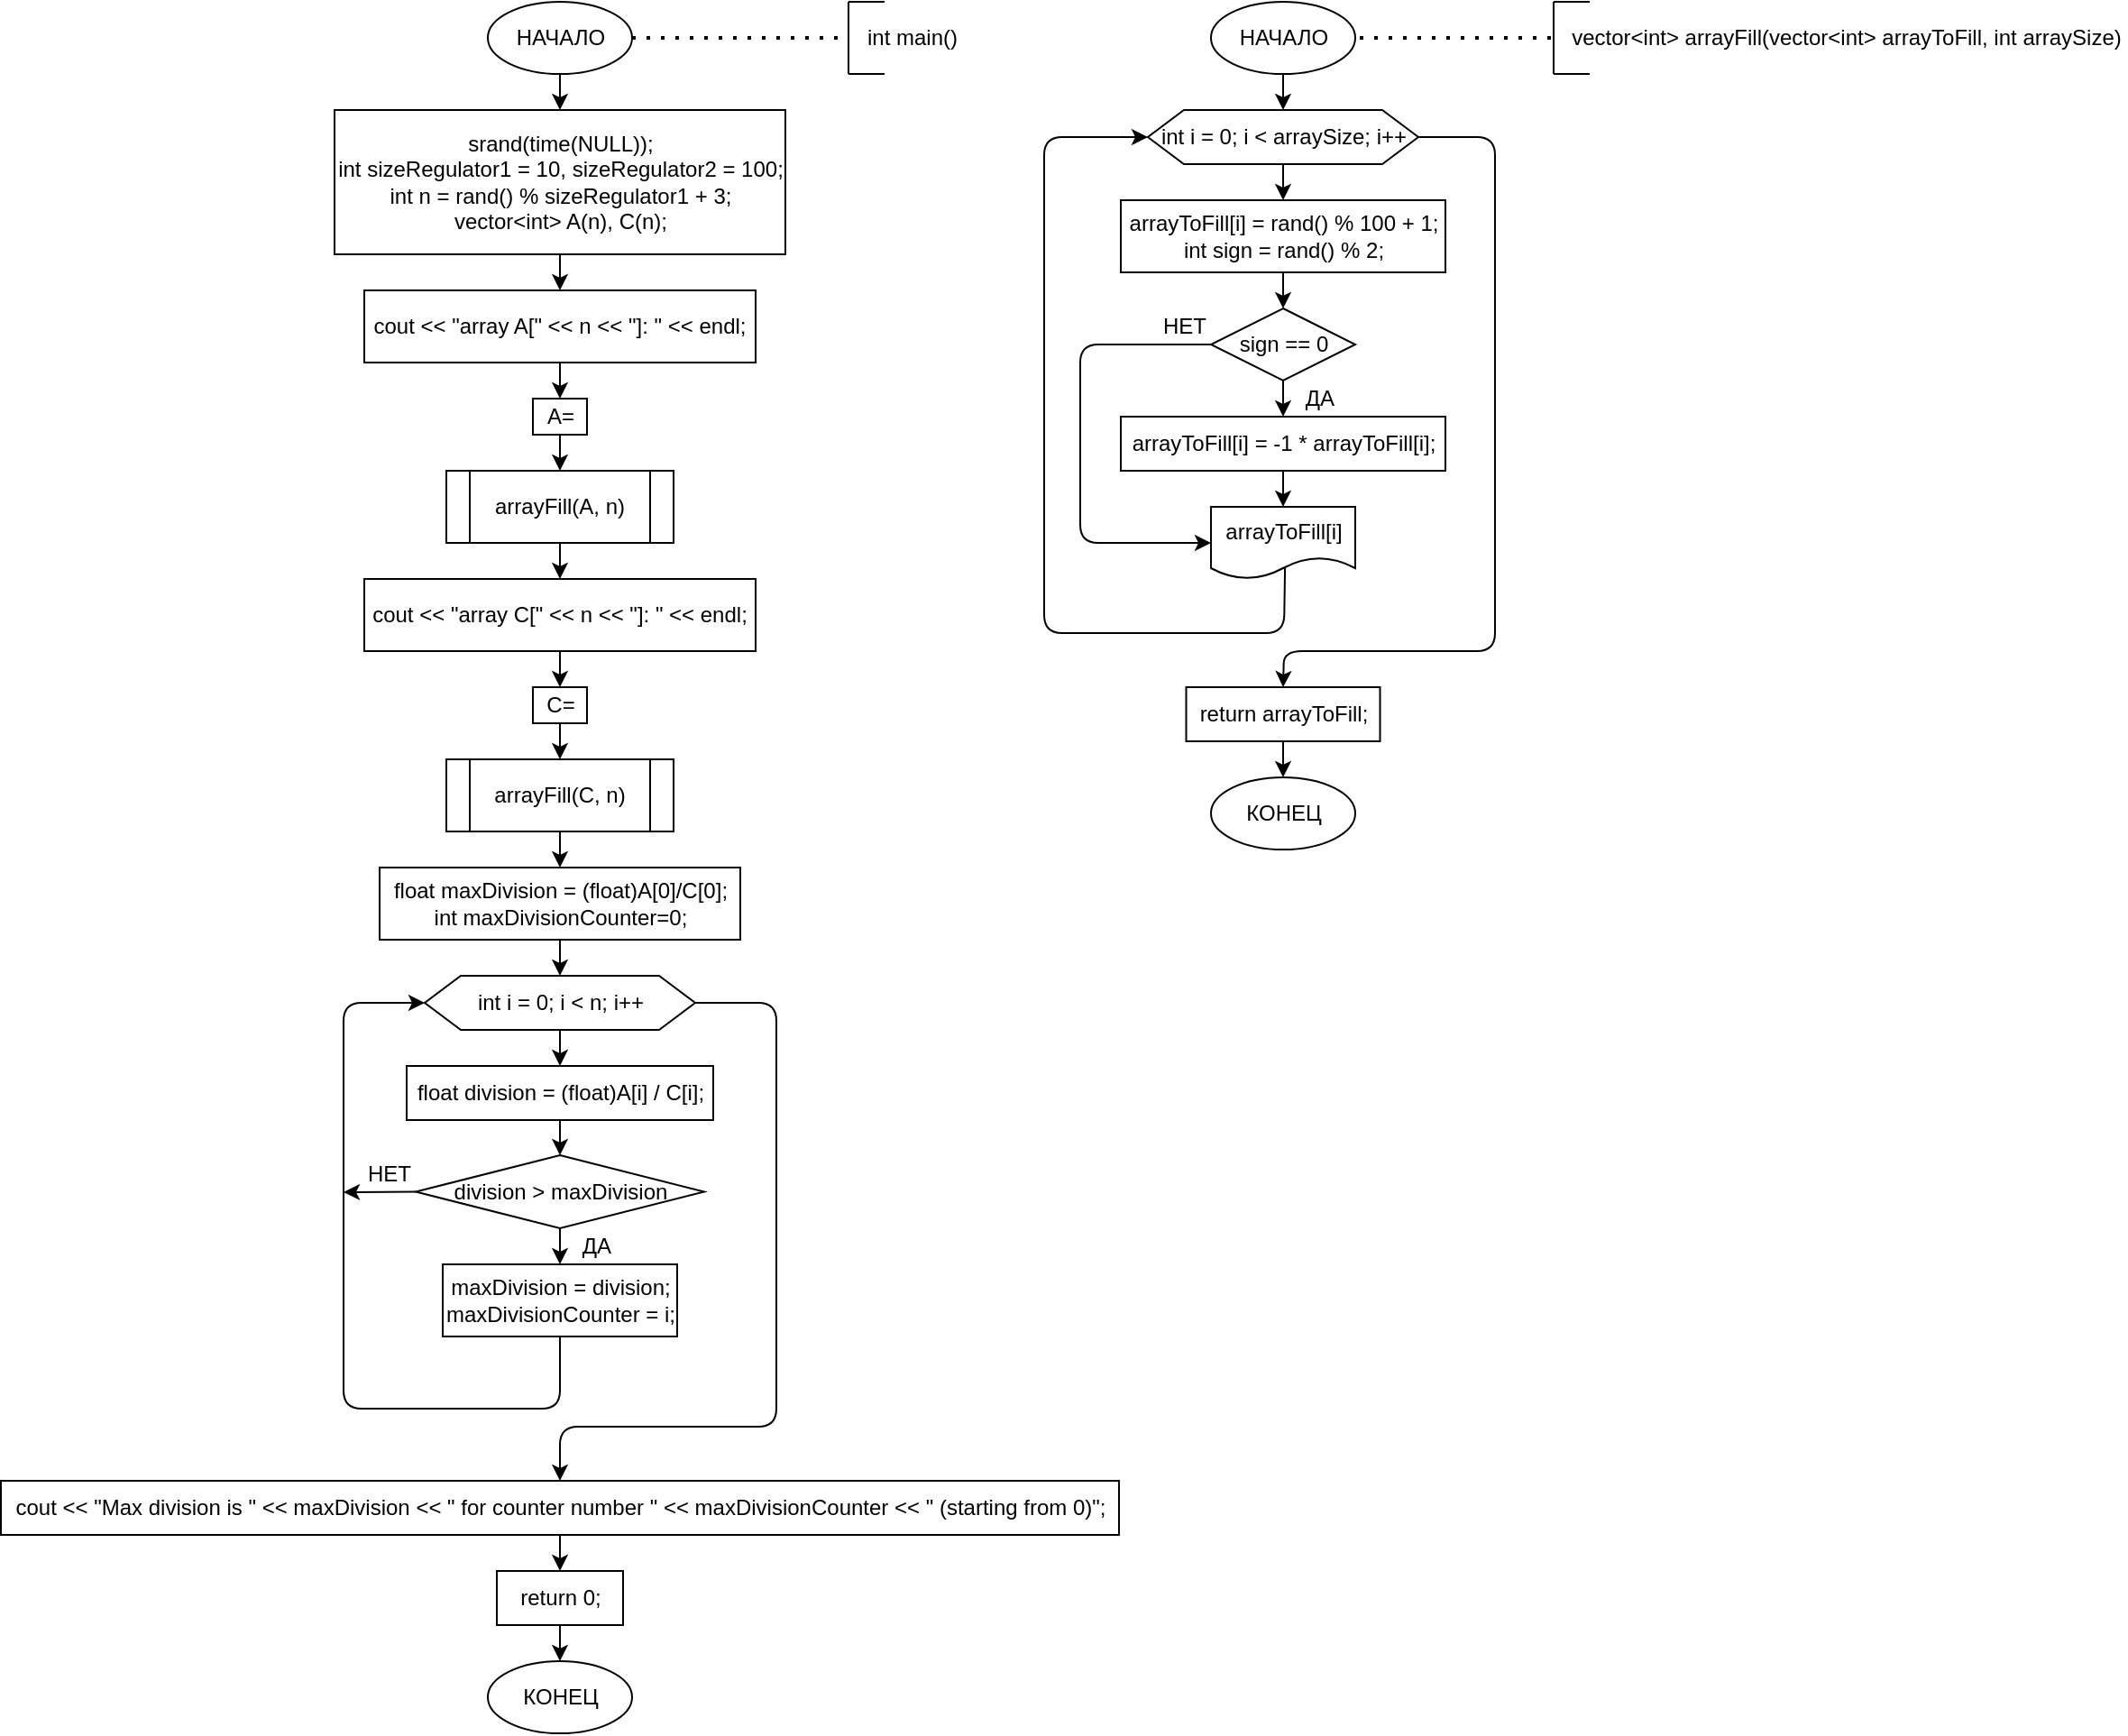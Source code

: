 <mxfile version="13.8.1" type="device"><diagram id="wbsQjX6piiNBmj3HupC6" name="Page-1"><mxGraphModel dx="1106" dy="552" grid="0" gridSize="10" guides="1" tooltips="1" connect="1" arrows="1" fold="1" page="1" pageScale="1" pageWidth="827" pageHeight="1169" math="0" shadow="0"><root><mxCell id="0"/><mxCell id="1" parent="0"/><mxCell id="xWZSThKrL_7BHLQFe_P--2" value="&lt;div&gt;srand(time(NULL));&lt;/div&gt;&lt;div&gt;int sizeRegulator1 = 10, sizeRegulator2 = 100;&lt;/div&gt;&lt;div&gt;int n = rand() % sizeRegulator1 + 3;&lt;/div&gt;&lt;div&gt;vector&amp;lt;int&amp;gt; A(n), C(n);&lt;/div&gt;" style="rounded=0;whiteSpace=wrap;html=1;" parent="1" vertex="1"><mxGeometry x="194.5" y="100" width="250" height="80" as="geometry"/></mxCell><mxCell id="xWZSThKrL_7BHLQFe_P--5" value="arrayFill(A, n)" style="shape=process;whiteSpace=wrap;html=1;backgroundOutline=1;" parent="1" vertex="1"><mxGeometry x="256.5" y="300" width="126" height="40" as="geometry"/></mxCell><mxCell id="xWZSThKrL_7BHLQFe_P--7" value="А=" style="rounded=0;whiteSpace=wrap;html=1;" parent="1" vertex="1"><mxGeometry x="304.5" y="260" width="30" height="20" as="geometry"/></mxCell><mxCell id="xWZSThKrL_7BHLQFe_P--8" value="С=" style="rounded=0;whiteSpace=wrap;html=1;" parent="1" vertex="1"><mxGeometry x="304.5" y="420" width="30" height="20" as="geometry"/></mxCell><mxCell id="xWZSThKrL_7BHLQFe_P--9" value="arrayFill(С, n)" style="shape=process;whiteSpace=wrap;html=1;backgroundOutline=1;" parent="1" vertex="1"><mxGeometry x="256.5" y="460" width="126" height="40" as="geometry"/></mxCell><mxCell id="xWZSThKrL_7BHLQFe_P--10" value="&lt;div&gt;float maxDivision = (float)A[0]/C[0];&lt;/div&gt;&lt;div&gt;int maxDivisionCounter=0;&lt;/div&gt;" style="rounded=0;whiteSpace=wrap;html=1;" parent="1" vertex="1"><mxGeometry x="219.5" y="520" width="200" height="40" as="geometry"/></mxCell><mxCell id="xWZSThKrL_7BHLQFe_P--11" value="int i = 0; i &amp;lt; n; i++" style="shape=hexagon;perimeter=hexagonPerimeter2;whiteSpace=wrap;html=1;fixedSize=1;" parent="1" vertex="1"><mxGeometry x="244.5" y="580" width="150" height="30" as="geometry"/></mxCell><mxCell id="xWZSThKrL_7BHLQFe_P--12" value="float division = (float)A[i] / C[i];" style="rounded=0;whiteSpace=wrap;html=1;" parent="1" vertex="1"><mxGeometry x="234.5" y="630" width="170" height="30" as="geometry"/></mxCell><mxCell id="xWZSThKrL_7BHLQFe_P--13" value="division &amp;gt; maxDivision" style="rhombus;whiteSpace=wrap;html=1;" parent="1" vertex="1"><mxGeometry x="239.5" y="679.5" width="160" height="40.5" as="geometry"/></mxCell><mxCell id="xWZSThKrL_7BHLQFe_P--14" value="&lt;div&gt;maxDivision = division;&lt;/div&gt;&lt;div&gt;&lt;span&gt;&#9;&#9;&#9;&lt;/span&gt;maxDivisionCounter = i;&lt;/div&gt;" style="rounded=0;whiteSpace=wrap;html=1;" parent="1" vertex="1"><mxGeometry x="254.5" y="740" width="130" height="40" as="geometry"/></mxCell><mxCell id="xWZSThKrL_7BHLQFe_P--16" value="НАЧАЛО" style="ellipse;whiteSpace=wrap;html=1;" parent="1" vertex="1"><mxGeometry x="279.5" y="40" width="80" height="40" as="geometry"/></mxCell><mxCell id="xWZSThKrL_7BHLQFe_P--37" value="" style="endArrow=classic;html=1;entryX=0;entryY=0.5;entryDx=0;entryDy=0;exitX=0.5;exitY=1;exitDx=0;exitDy=0;" parent="1" source="xWZSThKrL_7BHLQFe_P--14" target="xWZSThKrL_7BHLQFe_P--11" edge="1"><mxGeometry width="50" height="50" relative="1" as="geometry"><mxPoint x="244.5" y="830" as="sourcePoint"/><mxPoint x="414.5" y="720" as="targetPoint"/><Array as="points"><mxPoint x="319.5" y="820"/><mxPoint x="199.5" y="820"/><mxPoint x="199.5" y="595"/></Array></mxGeometry></mxCell><mxCell id="xWZSThKrL_7BHLQFe_P--38" value="" style="endArrow=classic;html=1;entryX=0.5;entryY=0;entryDx=0;entryDy=0;exitX=1;exitY=0.5;exitDx=0;exitDy=0;" parent="1" source="xWZSThKrL_7BHLQFe_P--11" edge="1"><mxGeometry width="50" height="50" relative="1" as="geometry"><mxPoint x="324.5" y="840" as="sourcePoint"/><mxPoint x="319.5" y="860" as="targetPoint"/><Array as="points"><mxPoint x="439.5" y="595"/><mxPoint x="439.5" y="830"/><mxPoint x="319.5" y="830"/></Array></mxGeometry></mxCell><mxCell id="xWZSThKrL_7BHLQFe_P--45" value="" style="endArrow=classic;html=1;exitX=0;exitY=0.5;exitDx=0;exitDy=0;" parent="1" source="xWZSThKrL_7BHLQFe_P--13" edge="1"><mxGeometry width="50" height="50" relative="1" as="geometry"><mxPoint x="494.5" y="700" as="sourcePoint"/><mxPoint x="199.5" y="700" as="targetPoint"/></mxGeometry></mxCell><mxCell id="xWZSThKrL_7BHLQFe_P--46" value="ДА" style="text;html=1;strokeColor=none;fillColor=none;align=center;verticalAlign=middle;whiteSpace=wrap;rounded=0;" parent="1" vertex="1"><mxGeometry x="319.5" y="720" width="40" height="20" as="geometry"/></mxCell><mxCell id="xWZSThKrL_7BHLQFe_P--47" value="НЕТ" style="text;html=1;strokeColor=none;fillColor=none;align=center;verticalAlign=middle;whiteSpace=wrap;rounded=0;" parent="1" vertex="1"><mxGeometry x="204.5" y="679.5" width="40" height="20" as="geometry"/></mxCell><mxCell id="xWZSThKrL_7BHLQFe_P--52" value="int i = 0; i &amp;lt; arraySize; i++" style="shape=hexagon;perimeter=hexagonPerimeter2;whiteSpace=wrap;html=1;fixedSize=1;" parent="1" vertex="1"><mxGeometry x="645.5" y="100" width="150" height="30" as="geometry"/></mxCell><mxCell id="xWZSThKrL_7BHLQFe_P--54" value="&lt;div&gt;arrayToFill[i] = rand() % 100 + 1;&lt;/div&gt;&lt;div&gt;int sign = rand() % 2;&lt;/div&gt;" style="rounded=0;whiteSpace=wrap;html=1;" parent="1" vertex="1"><mxGeometry x="630.5" y="150" width="180" height="40" as="geometry"/></mxCell><mxCell id="xWZSThKrL_7BHLQFe_P--55" value="sign == 0" style="rhombus;whiteSpace=wrap;html=1;" parent="1" vertex="1"><mxGeometry x="680.5" y="210" width="80" height="40" as="geometry"/></mxCell><mxCell id="xWZSThKrL_7BHLQFe_P--56" value="arrayToFill[i] = -1 * arrayToFill[i];" style="rounded=0;whiteSpace=wrap;html=1;" parent="1" vertex="1"><mxGeometry x="630.5" y="270" width="180" height="30" as="geometry"/></mxCell><mxCell id="xWZSThKrL_7BHLQFe_P--58" value="arrayToFill[i]" style="shape=document;whiteSpace=wrap;html=1;boundedLbl=1;" parent="1" vertex="1"><mxGeometry x="680.5" y="320" width="80" height="40" as="geometry"/></mxCell><mxCell id="xWZSThKrL_7BHLQFe_P--59" value="return arrayToFill;" style="rounded=0;whiteSpace=wrap;html=1;" parent="1" vertex="1"><mxGeometry x="666.75" y="420" width="107.5" height="30" as="geometry"/></mxCell><mxCell id="xWZSThKrL_7BHLQFe_P--60" value="" style="endArrow=classic;html=1;exitX=0.5;exitY=1;exitDx=0;exitDy=0;entryX=0.5;entryY=0;entryDx=0;entryDy=0;" parent="1" source="xWZSThKrL_7BHLQFe_P--52" target="xWZSThKrL_7BHLQFe_P--54" edge="1"><mxGeometry width="50" height="50" relative="1" as="geometry"><mxPoint x="798" y="220" as="sourcePoint"/><mxPoint x="848" y="170" as="targetPoint"/></mxGeometry></mxCell><mxCell id="xWZSThKrL_7BHLQFe_P--61" value="" style="endArrow=classic;html=1;exitX=0.5;exitY=1;exitDx=0;exitDy=0;entryX=0.5;entryY=0;entryDx=0;entryDy=0;" parent="1" source="xWZSThKrL_7BHLQFe_P--54" target="xWZSThKrL_7BHLQFe_P--55" edge="1"><mxGeometry width="50" height="50" relative="1" as="geometry"><mxPoint x="828" y="250" as="sourcePoint"/><mxPoint x="878" y="200" as="targetPoint"/></mxGeometry></mxCell><mxCell id="xWZSThKrL_7BHLQFe_P--62" value="" style="endArrow=classic;html=1;exitX=0.5;exitY=1;exitDx=0;exitDy=0;entryX=0.5;entryY=0;entryDx=0;entryDy=0;" parent="1" source="xWZSThKrL_7BHLQFe_P--55" target="xWZSThKrL_7BHLQFe_P--56" edge="1"><mxGeometry width="50" height="50" relative="1" as="geometry"><mxPoint x="858" y="270" as="sourcePoint"/><mxPoint x="908" y="220" as="targetPoint"/></mxGeometry></mxCell><mxCell id="xWZSThKrL_7BHLQFe_P--64" value="" style="endArrow=classic;html=1;exitX=0.5;exitY=1;exitDx=0;exitDy=0;entryX=0.5;entryY=0;entryDx=0;entryDy=0;" parent="1" source="xWZSThKrL_7BHLQFe_P--56" target="xWZSThKrL_7BHLQFe_P--58" edge="1"><mxGeometry width="50" height="50" relative="1" as="geometry"><mxPoint x="588" y="350" as="sourcePoint"/><mxPoint x="638" y="300" as="targetPoint"/></mxGeometry></mxCell><mxCell id="xWZSThKrL_7BHLQFe_P--65" value="" style="endArrow=classic;html=1;exitX=0;exitY=0.5;exitDx=0;exitDy=0;entryX=0;entryY=0.5;entryDx=0;entryDy=0;" parent="1" source="xWZSThKrL_7BHLQFe_P--55" target="xWZSThKrL_7BHLQFe_P--58" edge="1"><mxGeometry width="50" height="50" relative="1" as="geometry"><mxPoint x="578" y="290" as="sourcePoint"/><mxPoint x="628" y="240" as="targetPoint"/><Array as="points"><mxPoint x="608" y="230"/><mxPoint x="608" y="340"/></Array></mxGeometry></mxCell><mxCell id="xWZSThKrL_7BHLQFe_P--66" value="" style="endArrow=classic;html=1;entryX=0;entryY=0.5;entryDx=0;entryDy=0;exitX=0.513;exitY=0.846;exitDx=0;exitDy=0;exitPerimeter=0;" parent="1" source="xWZSThKrL_7BHLQFe_P--58" target="xWZSThKrL_7BHLQFe_P--52" edge="1"><mxGeometry width="50" height="50" relative="1" as="geometry"><mxPoint x="728" y="360" as="sourcePoint"/><mxPoint x="778" y="360" as="targetPoint"/><Array as="points"><mxPoint x="721" y="390"/><mxPoint x="588" y="390"/><mxPoint x="588" y="115"/></Array></mxGeometry></mxCell><mxCell id="xWZSThKrL_7BHLQFe_P--67" value="" style="endArrow=classic;html=1;exitX=1;exitY=0.5;exitDx=0;exitDy=0;entryX=0.5;entryY=0;entryDx=0;entryDy=0;" parent="1" source="xWZSThKrL_7BHLQFe_P--52" target="xWZSThKrL_7BHLQFe_P--59" edge="1"><mxGeometry width="50" height="50" relative="1" as="geometry"><mxPoint x="908" y="350" as="sourcePoint"/><mxPoint x="958" y="300" as="targetPoint"/><Array as="points"><mxPoint x="838" y="115"/><mxPoint x="838" y="400"/><mxPoint x="721" y="400"/></Array></mxGeometry></mxCell><mxCell id="xWZSThKrL_7BHLQFe_P--69" value="" style="endArrow=classic;html=1;exitX=0.5;exitY=1;exitDx=0;exitDy=0;entryX=0.5;entryY=0;entryDx=0;entryDy=0;" parent="1" source="xWZSThKrL_7BHLQFe_P--59" edge="1"><mxGeometry width="50" height="50" relative="1" as="geometry"><mxPoint x="738" y="310" as="sourcePoint"/><mxPoint x="720.5" y="470" as="targetPoint"/></mxGeometry></mxCell><mxCell id="xWZSThKrL_7BHLQFe_P--70" value="ДА" style="text;html=1;strokeColor=none;fillColor=none;align=center;verticalAlign=middle;whiteSpace=wrap;rounded=0;" parent="1" vertex="1"><mxGeometry x="720.5" y="250" width="40" height="20" as="geometry"/></mxCell><mxCell id="xWZSThKrL_7BHLQFe_P--71" value="НЕТ" style="text;html=1;strokeColor=none;fillColor=none;align=center;verticalAlign=middle;whiteSpace=wrap;rounded=0;" parent="1" vertex="1"><mxGeometry x="645.5" y="210" width="40" height="20" as="geometry"/></mxCell><mxCell id="xWZSThKrL_7BHLQFe_P--72" value="" style="endArrow=none;dashed=1;html=1;dashPattern=1 3;strokeWidth=2;exitX=1;exitY=0.5;exitDx=0;exitDy=0;" parent="1" source="xWZSThKrL_7BHLQFe_P--16" edge="1"><mxGeometry width="50" height="50" relative="1" as="geometry"><mxPoint x="549.5" y="240" as="sourcePoint"/><mxPoint x="479.5" y="60" as="targetPoint"/></mxGeometry></mxCell><mxCell id="xWZSThKrL_7BHLQFe_P--73" value="" style="endArrow=none;html=1;" parent="1" edge="1"><mxGeometry width="50" height="50" relative="1" as="geometry"><mxPoint x="479.5" y="80" as="sourcePoint"/><mxPoint x="479.5" y="40" as="targetPoint"/></mxGeometry></mxCell><mxCell id="xWZSThKrL_7BHLQFe_P--74" value="" style="endArrow=none;html=1;" parent="1" edge="1"><mxGeometry width="50" height="50" relative="1" as="geometry"><mxPoint x="479.5" y="40" as="sourcePoint"/><mxPoint x="499.5" y="40" as="targetPoint"/></mxGeometry></mxCell><mxCell id="xWZSThKrL_7BHLQFe_P--75" value="" style="endArrow=none;html=1;" parent="1" edge="1"><mxGeometry width="50" height="50" relative="1" as="geometry"><mxPoint x="479.5" y="80" as="sourcePoint"/><mxPoint x="499.5" y="80" as="targetPoint"/></mxGeometry></mxCell><mxCell id="xWZSThKrL_7BHLQFe_P--76" value="int main()" style="text;html=1;strokeColor=none;fillColor=none;align=center;verticalAlign=middle;whiteSpace=wrap;rounded=0;" parent="1" vertex="1"><mxGeometry x="479.5" y="55" width="70" height="10" as="geometry"/></mxCell><mxCell id="xWZSThKrL_7BHLQFe_P--81" value="" style="endArrow=none;dashed=1;html=1;dashPattern=1 3;strokeWidth=2;exitX=1;exitY=0.5;exitDx=0;exitDy=0;" parent="1" edge="1"><mxGeometry width="50" height="50" relative="1" as="geometry"><mxPoint x="763.0" y="60" as="sourcePoint"/><mxPoint x="870.5" y="60" as="targetPoint"/></mxGeometry></mxCell><mxCell id="xWZSThKrL_7BHLQFe_P--82" value="" style="endArrow=none;html=1;" parent="1" edge="1"><mxGeometry width="50" height="50" relative="1" as="geometry"><mxPoint x="870.5" y="80" as="sourcePoint"/><mxPoint x="870.5" y="40" as="targetPoint"/></mxGeometry></mxCell><mxCell id="xWZSThKrL_7BHLQFe_P--83" value="" style="endArrow=none;html=1;" parent="1" edge="1"><mxGeometry width="50" height="50" relative="1" as="geometry"><mxPoint x="870.5" y="40" as="sourcePoint"/><mxPoint x="890.5" y="40" as="targetPoint"/></mxGeometry></mxCell><mxCell id="xWZSThKrL_7BHLQFe_P--84" value="" style="endArrow=none;html=1;" parent="1" edge="1"><mxGeometry width="50" height="50" relative="1" as="geometry"><mxPoint x="870.5" y="80" as="sourcePoint"/><mxPoint x="890.5" y="80" as="targetPoint"/></mxGeometry></mxCell><mxCell id="xWZSThKrL_7BHLQFe_P--86" value="vector&amp;lt;int&amp;gt; arrayFill(vector&amp;lt;int&amp;gt; arrayToFill, int arraySize)" style="text;html=1;strokeColor=none;fillColor=none;align=center;verticalAlign=middle;whiteSpace=wrap;rounded=0;" parent="1" vertex="1"><mxGeometry x="878" y="50" width="310" height="20" as="geometry"/></mxCell><mxCell id="hh8_hreLyQIX4m3r32Jt-1" value="cout &lt;&lt; &quot;array A[&quot; &lt;&lt; n &lt;&lt; &quot;]: &quot; &lt;&lt; endl;" style="rounded=0;whiteSpace=wrap;html=1;" vertex="1" parent="1"><mxGeometry x="211" y="200" width="217" height="40" as="geometry"/></mxCell><mxCell id="hh8_hreLyQIX4m3r32Jt-7" value="cout &amp;lt;&amp;lt; &quot;array C[&quot; &amp;lt;&amp;lt; n &amp;lt;&amp;lt; &quot;]: &quot; &amp;lt;&amp;lt; endl;" style="rounded=0;whiteSpace=wrap;html=1;" vertex="1" parent="1"><mxGeometry x="211" y="360" width="217" height="40" as="geometry"/></mxCell><mxCell id="hh8_hreLyQIX4m3r32Jt-8" style="edgeStyle=orthogonalEdgeStyle;rounded=0;orthogonalLoop=1;jettySize=auto;html=1;exitX=0.5;exitY=1;exitDx=0;exitDy=0;" edge="1" parent="1" source="xWZSThKrL_7BHLQFe_P--13" target="xWZSThKrL_7BHLQFe_P--13"><mxGeometry relative="1" as="geometry"/></mxCell><mxCell id="hh8_hreLyQIX4m3r32Jt-9" style="edgeStyle=orthogonalEdgeStyle;rounded=0;orthogonalLoop=1;jettySize=auto;html=1;exitX=0.5;exitY=1;exitDx=0;exitDy=0;" edge="1" parent="1" source="xWZSThKrL_7BHLQFe_P--13" target="xWZSThKrL_7BHLQFe_P--13"><mxGeometry relative="1" as="geometry"/></mxCell><mxCell id="hh8_hreLyQIX4m3r32Jt-10" value="КОНЕЦ" style="ellipse;whiteSpace=wrap;html=1;" vertex="1" parent="1"><mxGeometry x="279.5" y="960" width="80" height="40" as="geometry"/></mxCell><mxCell id="hh8_hreLyQIX4m3r32Jt-11" value="" style="endArrow=classic;html=1;exitX=0.5;exitY=1;exitDx=0;exitDy=0;entryX=0.5;entryY=0;entryDx=0;entryDy=0;" edge="1" parent="1" source="xWZSThKrL_7BHLQFe_P--16" target="xWZSThKrL_7BHLQFe_P--2"><mxGeometry width="50" height="50" relative="1" as="geometry"><mxPoint x="319.5" y="130" as="sourcePoint"/><mxPoint x="369.5" y="80" as="targetPoint"/></mxGeometry></mxCell><mxCell id="hh8_hreLyQIX4m3r32Jt-12" value="" style="endArrow=classic;html=1;entryX=0.5;entryY=0;entryDx=0;entryDy=0;exitX=0.5;exitY=1;exitDx=0;exitDy=0;" edge="1" parent="1" source="xWZSThKrL_7BHLQFe_P--2" target="hh8_hreLyQIX4m3r32Jt-1"><mxGeometry width="50" height="50" relative="1" as="geometry"><mxPoint x="329.5" y="190" as="sourcePoint"/><mxPoint x="519.5" y="190" as="targetPoint"/></mxGeometry></mxCell><mxCell id="hh8_hreLyQIX4m3r32Jt-13" value="" style="endArrow=classic;html=1;exitX=0.5;exitY=1;exitDx=0;exitDy=0;entryX=0.5;entryY=0;entryDx=0;entryDy=0;" edge="1" parent="1" source="hh8_hreLyQIX4m3r32Jt-1" target="xWZSThKrL_7BHLQFe_P--7"><mxGeometry width="50" height="50" relative="1" as="geometry"><mxPoint x="429.5" y="300" as="sourcePoint"/><mxPoint x="479.5" y="250" as="targetPoint"/></mxGeometry></mxCell><mxCell id="hh8_hreLyQIX4m3r32Jt-14" value="" style="endArrow=classic;html=1;exitX=0.5;exitY=1;exitDx=0;exitDy=0;entryX=0.5;entryY=0;entryDx=0;entryDy=0;" edge="1" parent="1" source="xWZSThKrL_7BHLQFe_P--7" target="xWZSThKrL_7BHLQFe_P--5"><mxGeometry width="50" height="50" relative="1" as="geometry"><mxPoint x="449.5" y="320" as="sourcePoint"/><mxPoint x="499.5" y="270" as="targetPoint"/></mxGeometry></mxCell><mxCell id="hh8_hreLyQIX4m3r32Jt-15" value="" style="endArrow=classic;html=1;exitX=0.5;exitY=1;exitDx=0;exitDy=0;entryX=0.5;entryY=0;entryDx=0;entryDy=0;" edge="1" parent="1" source="xWZSThKrL_7BHLQFe_P--5" target="hh8_hreLyQIX4m3r32Jt-7"><mxGeometry width="50" height="50" relative="1" as="geometry"><mxPoint x="449.5" y="340" as="sourcePoint"/><mxPoint x="499.5" y="290" as="targetPoint"/></mxGeometry></mxCell><mxCell id="hh8_hreLyQIX4m3r32Jt-16" value="" style="endArrow=classic;html=1;exitX=0.5;exitY=1;exitDx=0;exitDy=0;entryX=0.5;entryY=0;entryDx=0;entryDy=0;" edge="1" parent="1" source="hh8_hreLyQIX4m3r32Jt-7" target="xWZSThKrL_7BHLQFe_P--8"><mxGeometry width="50" height="50" relative="1" as="geometry"><mxPoint x="489.5" y="470" as="sourcePoint"/><mxPoint x="539.5" y="420" as="targetPoint"/></mxGeometry></mxCell><mxCell id="hh8_hreLyQIX4m3r32Jt-17" value="" style="endArrow=classic;html=1;exitX=0.5;exitY=1;exitDx=0;exitDy=0;entryX=0.5;entryY=0;entryDx=0;entryDy=0;" edge="1" parent="1" source="xWZSThKrL_7BHLQFe_P--8" target="xWZSThKrL_7BHLQFe_P--9"><mxGeometry width="50" height="50" relative="1" as="geometry"><mxPoint x="489.5" y="480" as="sourcePoint"/><mxPoint x="539.5" y="430" as="targetPoint"/></mxGeometry></mxCell><mxCell id="hh8_hreLyQIX4m3r32Jt-18" value="" style="endArrow=classic;html=1;exitX=0.5;exitY=1;exitDx=0;exitDy=0;entryX=0.5;entryY=0;entryDx=0;entryDy=0;" edge="1" parent="1" source="xWZSThKrL_7BHLQFe_P--9" target="xWZSThKrL_7BHLQFe_P--10"><mxGeometry width="50" height="50" relative="1" as="geometry"><mxPoint x="509.5" y="570" as="sourcePoint"/><mxPoint x="559.5" y="520" as="targetPoint"/></mxGeometry></mxCell><mxCell id="hh8_hreLyQIX4m3r32Jt-19" value="" style="endArrow=classic;html=1;entryX=0.5;entryY=0;entryDx=0;entryDy=0;exitX=0.5;exitY=1;exitDx=0;exitDy=0;" edge="1" parent="1" source="xWZSThKrL_7BHLQFe_P--10" target="xWZSThKrL_7BHLQFe_P--11"><mxGeometry width="50" height="50" relative="1" as="geometry"><mxPoint x="319.5" y="562" as="sourcePoint"/><mxPoint x="509.5" y="520" as="targetPoint"/></mxGeometry></mxCell><mxCell id="hh8_hreLyQIX4m3r32Jt-20" value="" style="endArrow=classic;html=1;exitX=0.5;exitY=1;exitDx=0;exitDy=0;entryX=0.5;entryY=0;entryDx=0;entryDy=0;" edge="1" parent="1" source="xWZSThKrL_7BHLQFe_P--11" target="xWZSThKrL_7BHLQFe_P--12"><mxGeometry width="50" height="50" relative="1" as="geometry"><mxPoint x="509.5" y="670" as="sourcePoint"/><mxPoint x="559.5" y="620" as="targetPoint"/></mxGeometry></mxCell><mxCell id="hh8_hreLyQIX4m3r32Jt-21" value="" style="endArrow=classic;html=1;exitX=0.5;exitY=1;exitDx=0;exitDy=0;entryX=0.5;entryY=0;entryDx=0;entryDy=0;" edge="1" parent="1" source="xWZSThKrL_7BHLQFe_P--12" target="xWZSThKrL_7BHLQFe_P--13"><mxGeometry width="50" height="50" relative="1" as="geometry"><mxPoint x="509.5" y="690" as="sourcePoint"/><mxPoint x="559.5" y="640" as="targetPoint"/></mxGeometry></mxCell><mxCell id="hh8_hreLyQIX4m3r32Jt-22" value="" style="endArrow=classic;html=1;exitX=0.5;exitY=1;exitDx=0;exitDy=0;entryX=0.5;entryY=0;entryDx=0;entryDy=0;" edge="1" parent="1" source="xWZSThKrL_7BHLQFe_P--13" target="xWZSThKrL_7BHLQFe_P--14"><mxGeometry width="50" height="50" relative="1" as="geometry"><mxPoint x="519.5" y="720" as="sourcePoint"/><mxPoint x="569.5" y="670" as="targetPoint"/></mxGeometry></mxCell><mxCell id="hh8_hreLyQIX4m3r32Jt-23" value="cout &amp;lt;&amp;lt; &quot;Max division is &quot; &amp;lt;&amp;lt; maxDivision &amp;lt;&amp;lt; &quot; for counter number &quot; &amp;lt;&amp;lt; maxDivisionCounter &amp;lt;&amp;lt; &quot; (starting from 0)&quot;;" style="rounded=0;whiteSpace=wrap;html=1;" vertex="1" parent="1"><mxGeometry x="9.5" y="860" width="620" height="30" as="geometry"/></mxCell><mxCell id="hh8_hreLyQIX4m3r32Jt-28" value="НАЧАЛО" style="ellipse;whiteSpace=wrap;html=1;" vertex="1" parent="1"><mxGeometry x="680.5" y="40" width="80" height="40" as="geometry"/></mxCell><mxCell id="hh8_hreLyQIX4m3r32Jt-29" value="" style="endArrow=classic;html=1;exitX=0.5;exitY=1;exitDx=0;exitDy=0;" edge="1" parent="1" source="hh8_hreLyQIX4m3r32Jt-28" target="xWZSThKrL_7BHLQFe_P--52"><mxGeometry width="50" height="50" relative="1" as="geometry"><mxPoint x="648" y="60" as="sourcePoint"/><mxPoint x="698" y="10" as="targetPoint"/></mxGeometry></mxCell><mxCell id="hh8_hreLyQIX4m3r32Jt-30" value="КОНЕЦ" style="ellipse;whiteSpace=wrap;html=1;" vertex="1" parent="1"><mxGeometry x="680.5" y="470" width="80" height="40" as="geometry"/></mxCell><mxCell id="hh8_hreLyQIX4m3r32Jt-31" value="return 0;" style="rounded=0;whiteSpace=wrap;html=1;" vertex="1" parent="1"><mxGeometry x="284.5" y="910" width="70" height="30" as="geometry"/></mxCell><mxCell id="hh8_hreLyQIX4m3r32Jt-32" value="" style="endArrow=classic;html=1;exitX=0.5;exitY=1;exitDx=0;exitDy=0;entryX=0.5;entryY=0;entryDx=0;entryDy=0;" edge="1" parent="1" source="hh8_hreLyQIX4m3r32Jt-23" target="hh8_hreLyQIX4m3r32Jt-31"><mxGeometry width="50" height="50" relative="1" as="geometry"><mxPoint x="490" y="1020" as="sourcePoint"/><mxPoint x="540" y="970" as="targetPoint"/></mxGeometry></mxCell><mxCell id="hh8_hreLyQIX4m3r32Jt-33" value="" style="endArrow=classic;html=1;exitX=0.5;exitY=1;exitDx=0;exitDy=0;entryX=0.5;entryY=0;entryDx=0;entryDy=0;" edge="1" parent="1" source="hh8_hreLyQIX4m3r32Jt-31" target="hh8_hreLyQIX4m3r32Jt-10"><mxGeometry width="50" height="50" relative="1" as="geometry"><mxPoint x="490" y="1000" as="sourcePoint"/><mxPoint x="540" y="950" as="targetPoint"/></mxGeometry></mxCell></root></mxGraphModel></diagram></mxfile>